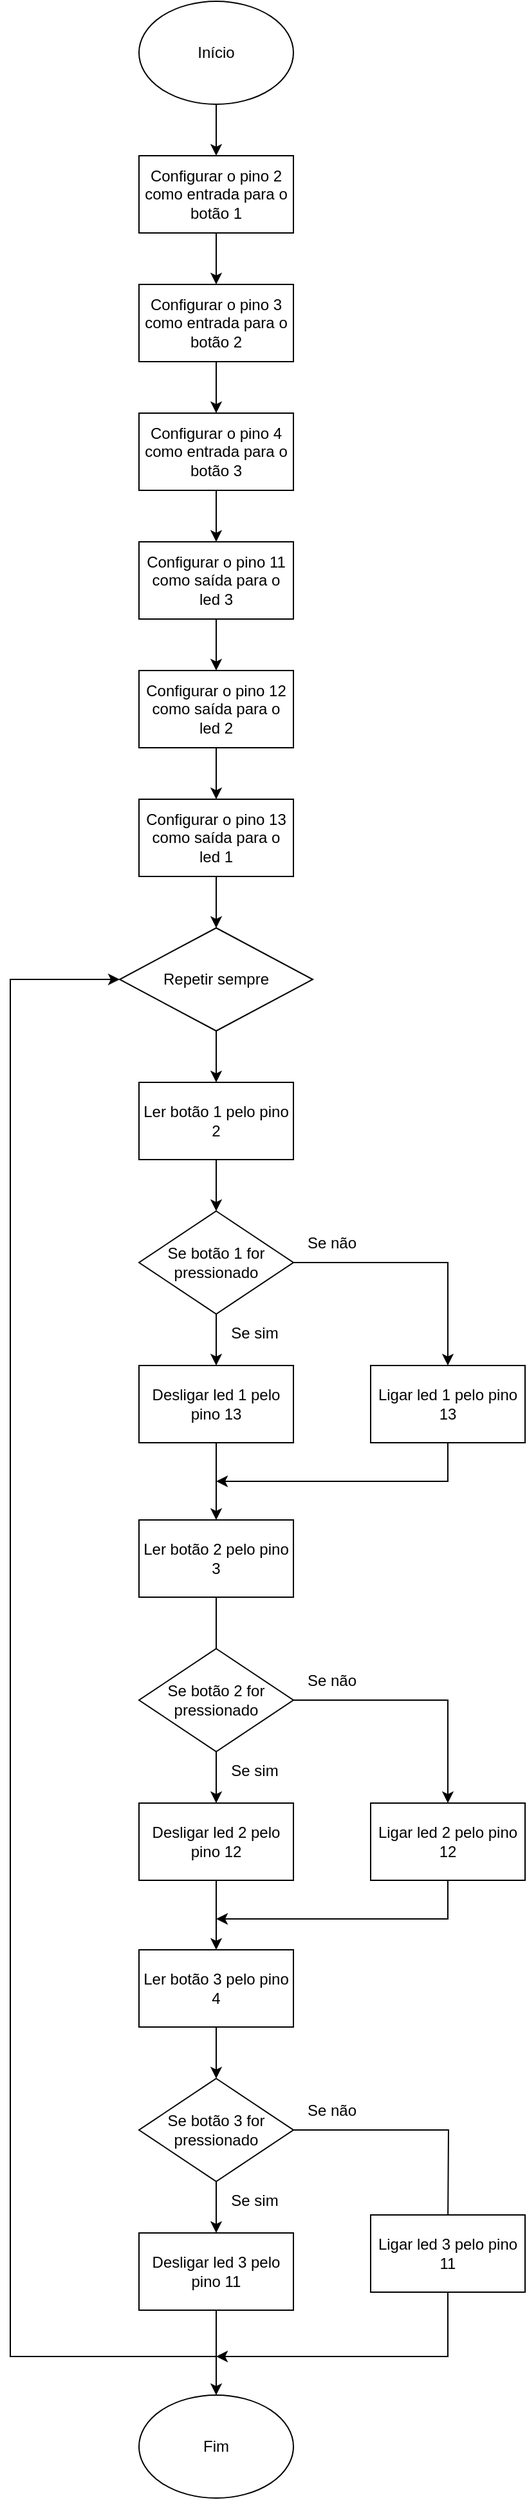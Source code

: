 <mxfile version="28.2.5">
  <diagram name="Página-1" id="cZDXr3bajGrflIqHMzH1">
    <mxGraphModel dx="995" dy="1367" grid="1" gridSize="10" guides="1" tooltips="1" connect="1" arrows="1" fold="1" page="1" pageScale="1" pageWidth="827" pageHeight="1169" math="0" shadow="0">
      <root>
        <mxCell id="0" />
        <mxCell id="1" parent="0" />
        <mxCell id="NUTZ7ALA5O81cGV3BF1x-3" style="edgeStyle=orthogonalEdgeStyle;rounded=0;orthogonalLoop=1;jettySize=auto;html=1;entryX=0.5;entryY=0;entryDx=0;entryDy=0;" parent="1" source="NUTZ7ALA5O81cGV3BF1x-1" target="NUTZ7ALA5O81cGV3BF1x-2" edge="1">
          <mxGeometry relative="1" as="geometry" />
        </mxCell>
        <mxCell id="NUTZ7ALA5O81cGV3BF1x-1" value="Início" style="ellipse;whiteSpace=wrap;html=1;" parent="1" vertex="1">
          <mxGeometry x="260" y="40" width="120" height="80" as="geometry" />
        </mxCell>
        <mxCell id="CyZNYPOrm-Hvp6EGQ7Z2-6" style="edgeStyle=orthogonalEdgeStyle;rounded=0;orthogonalLoop=1;jettySize=auto;html=1;entryX=0.5;entryY=0;entryDx=0;entryDy=0;" edge="1" parent="1" source="NUTZ7ALA5O81cGV3BF1x-2" target="CyZNYPOrm-Hvp6EGQ7Z2-1">
          <mxGeometry relative="1" as="geometry" />
        </mxCell>
        <mxCell id="NUTZ7ALA5O81cGV3BF1x-2" value="&lt;div&gt;Configurar o pino 2 como entrada para o botão 1&lt;/div&gt;" style="rounded=0;whiteSpace=wrap;html=1;" parent="1" vertex="1">
          <mxGeometry x="260" y="160" width="120" height="60" as="geometry" />
        </mxCell>
        <mxCell id="NUTZ7ALA5O81cGV3BF1x-10" style="edgeStyle=orthogonalEdgeStyle;rounded=0;orthogonalLoop=1;jettySize=auto;html=1;entryX=0.5;entryY=0;entryDx=0;entryDy=0;" parent="1" source="NUTZ7ALA5O81cGV3BF1x-4" target="NUTZ7ALA5O81cGV3BF1x-6" edge="1">
          <mxGeometry relative="1" as="geometry" />
        </mxCell>
        <mxCell id="NUTZ7ALA5O81cGV3BF1x-4" value="Repetir sempre" style="rhombus;whiteSpace=wrap;html=1;" parent="1" vertex="1">
          <mxGeometry x="245" y="760" width="150" height="80" as="geometry" />
        </mxCell>
        <mxCell id="NUTZ7ALA5O81cGV3BF1x-11" style="edgeStyle=orthogonalEdgeStyle;rounded=0;orthogonalLoop=1;jettySize=auto;html=1;entryX=0.5;entryY=0;entryDx=0;entryDy=0;" parent="1" source="NUTZ7ALA5O81cGV3BF1x-6" edge="1">
          <mxGeometry relative="1" as="geometry">
            <mxPoint x="320" y="980" as="targetPoint" />
          </mxGeometry>
        </mxCell>
        <mxCell id="NUTZ7ALA5O81cGV3BF1x-6" value="&lt;div&gt;Ler botão 1 pelo pino 2&lt;/div&gt;" style="rounded=0;whiteSpace=wrap;html=1;" parent="1" vertex="1">
          <mxGeometry x="260" y="880" width="120" height="60" as="geometry" />
        </mxCell>
        <mxCell id="NUTZ7ALA5O81cGV3BF1x-14" value="Fim" style="ellipse;whiteSpace=wrap;html=1;" parent="1" vertex="1">
          <mxGeometry x="260" y="1900" width="120" height="80" as="geometry" />
        </mxCell>
        <mxCell id="NUTZ7ALA5O81cGV3BF1x-16" value="" style="endArrow=classic;html=1;rounded=0;entryX=0;entryY=0.5;entryDx=0;entryDy=0;" parent="1" target="NUTZ7ALA5O81cGV3BF1x-4" edge="1">
          <mxGeometry width="50" height="50" relative="1" as="geometry">
            <mxPoint x="320" y="1870" as="sourcePoint" />
            <mxPoint x="240" y="800" as="targetPoint" />
            <Array as="points">
              <mxPoint x="160" y="1870" />
              <mxPoint x="160" y="1260" />
              <mxPoint x="160" y="800" />
            </Array>
          </mxGeometry>
        </mxCell>
        <mxCell id="CyZNYPOrm-Hvp6EGQ7Z2-7" style="edgeStyle=orthogonalEdgeStyle;rounded=0;orthogonalLoop=1;jettySize=auto;html=1;entryX=0.5;entryY=0;entryDx=0;entryDy=0;" edge="1" parent="1" source="CyZNYPOrm-Hvp6EGQ7Z2-1" target="CyZNYPOrm-Hvp6EGQ7Z2-2">
          <mxGeometry relative="1" as="geometry" />
        </mxCell>
        <mxCell id="CyZNYPOrm-Hvp6EGQ7Z2-1" value="&lt;div&gt;Configurar o pino 3 como entrada para o botão 2&lt;/div&gt;" style="rounded=0;whiteSpace=wrap;html=1;" vertex="1" parent="1">
          <mxGeometry x="260" y="260" width="120" height="60" as="geometry" />
        </mxCell>
        <mxCell id="CyZNYPOrm-Hvp6EGQ7Z2-8" style="edgeStyle=orthogonalEdgeStyle;rounded=0;orthogonalLoop=1;jettySize=auto;html=1;entryX=0.5;entryY=0;entryDx=0;entryDy=0;" edge="1" parent="1" source="CyZNYPOrm-Hvp6EGQ7Z2-2" target="CyZNYPOrm-Hvp6EGQ7Z2-3">
          <mxGeometry relative="1" as="geometry" />
        </mxCell>
        <mxCell id="CyZNYPOrm-Hvp6EGQ7Z2-2" value="&lt;div&gt;Configurar o pino 4 como entrada para o botão 3&lt;/div&gt;" style="rounded=0;whiteSpace=wrap;html=1;" vertex="1" parent="1">
          <mxGeometry x="260" y="360" width="120" height="60" as="geometry" />
        </mxCell>
        <mxCell id="CyZNYPOrm-Hvp6EGQ7Z2-9" style="edgeStyle=orthogonalEdgeStyle;rounded=0;orthogonalLoop=1;jettySize=auto;html=1;entryX=0.5;entryY=0;entryDx=0;entryDy=0;" edge="1" parent="1" source="CyZNYPOrm-Hvp6EGQ7Z2-3" target="CyZNYPOrm-Hvp6EGQ7Z2-4">
          <mxGeometry relative="1" as="geometry" />
        </mxCell>
        <mxCell id="CyZNYPOrm-Hvp6EGQ7Z2-3" value="&lt;div&gt;Configurar o pino 11 como saída para o led 3&lt;/div&gt;" style="rounded=0;whiteSpace=wrap;html=1;" vertex="1" parent="1">
          <mxGeometry x="260" y="460" width="120" height="60" as="geometry" />
        </mxCell>
        <mxCell id="CyZNYPOrm-Hvp6EGQ7Z2-11" style="edgeStyle=orthogonalEdgeStyle;rounded=0;orthogonalLoop=1;jettySize=auto;html=1;entryX=0.5;entryY=0;entryDx=0;entryDy=0;" edge="1" parent="1" source="CyZNYPOrm-Hvp6EGQ7Z2-4" target="CyZNYPOrm-Hvp6EGQ7Z2-5">
          <mxGeometry relative="1" as="geometry" />
        </mxCell>
        <mxCell id="CyZNYPOrm-Hvp6EGQ7Z2-4" value="&lt;div&gt;Configurar o pino 12 como saída para o led 2&lt;/div&gt;" style="rounded=0;whiteSpace=wrap;html=1;" vertex="1" parent="1">
          <mxGeometry x="260" y="560" width="120" height="60" as="geometry" />
        </mxCell>
        <mxCell id="CyZNYPOrm-Hvp6EGQ7Z2-12" style="edgeStyle=orthogonalEdgeStyle;rounded=0;orthogonalLoop=1;jettySize=auto;html=1;entryX=0.5;entryY=0;entryDx=0;entryDy=0;" edge="1" parent="1" source="CyZNYPOrm-Hvp6EGQ7Z2-5" target="NUTZ7ALA5O81cGV3BF1x-4">
          <mxGeometry relative="1" as="geometry" />
        </mxCell>
        <mxCell id="CyZNYPOrm-Hvp6EGQ7Z2-5" value="&lt;div&gt;Configurar o pino 13 como saída para o led 1&lt;/div&gt;" style="rounded=0;whiteSpace=wrap;html=1;" vertex="1" parent="1">
          <mxGeometry x="260" y="660" width="120" height="60" as="geometry" />
        </mxCell>
        <mxCell id="CyZNYPOrm-Hvp6EGQ7Z2-15" style="edgeStyle=orthogonalEdgeStyle;rounded=0;orthogonalLoop=1;jettySize=auto;html=1;entryX=0.5;entryY=0;entryDx=0;entryDy=0;" edge="1" parent="1" source="CyZNYPOrm-Hvp6EGQ7Z2-13" target="CyZNYPOrm-Hvp6EGQ7Z2-14">
          <mxGeometry relative="1" as="geometry" />
        </mxCell>
        <mxCell id="CyZNYPOrm-Hvp6EGQ7Z2-20" style="edgeStyle=orthogonalEdgeStyle;rounded=0;orthogonalLoop=1;jettySize=auto;html=1;entryX=0.5;entryY=0;entryDx=0;entryDy=0;" edge="1" parent="1" source="CyZNYPOrm-Hvp6EGQ7Z2-13" target="CyZNYPOrm-Hvp6EGQ7Z2-17">
          <mxGeometry relative="1" as="geometry" />
        </mxCell>
        <mxCell id="CyZNYPOrm-Hvp6EGQ7Z2-13" value="Se&amp;nbsp;&lt;span style=&quot;background-color: transparent; color: light-dark(rgb(0, 0, 0), rgb(255, 255, 255));&quot;&gt;botão 1 for pressionado&lt;/span&gt;" style="rhombus;whiteSpace=wrap;html=1;" vertex="1" parent="1">
          <mxGeometry x="260" y="980" width="120" height="80" as="geometry" />
        </mxCell>
        <mxCell id="CyZNYPOrm-Hvp6EGQ7Z2-30" style="edgeStyle=orthogonalEdgeStyle;rounded=0;orthogonalLoop=1;jettySize=auto;html=1;entryX=0.5;entryY=0;entryDx=0;entryDy=0;" edge="1" parent="1" source="CyZNYPOrm-Hvp6EGQ7Z2-14" target="CyZNYPOrm-Hvp6EGQ7Z2-22">
          <mxGeometry relative="1" as="geometry" />
        </mxCell>
        <mxCell id="CyZNYPOrm-Hvp6EGQ7Z2-14" value="&lt;div&gt;Desligar led 1 pelo pino 13&lt;/div&gt;" style="rounded=0;whiteSpace=wrap;html=1;" vertex="1" parent="1">
          <mxGeometry x="260" y="1100" width="120" height="60" as="geometry" />
        </mxCell>
        <mxCell id="CyZNYPOrm-Hvp6EGQ7Z2-16" value="Se sim" style="text;html=1;align=center;verticalAlign=middle;whiteSpace=wrap;rounded=0;" vertex="1" parent="1">
          <mxGeometry x="320" y="1060" width="60" height="30" as="geometry" />
        </mxCell>
        <mxCell id="CyZNYPOrm-Hvp6EGQ7Z2-31" style="edgeStyle=orthogonalEdgeStyle;rounded=0;orthogonalLoop=1;jettySize=auto;html=1;" edge="1" parent="1" source="CyZNYPOrm-Hvp6EGQ7Z2-17">
          <mxGeometry relative="1" as="geometry">
            <mxPoint x="320" y="1190" as="targetPoint" />
            <Array as="points">
              <mxPoint x="500" y="1190" />
            </Array>
          </mxGeometry>
        </mxCell>
        <mxCell id="CyZNYPOrm-Hvp6EGQ7Z2-17" value="Ligar led 1 pelo pino 13" style="rounded=0;whiteSpace=wrap;html=1;" vertex="1" parent="1">
          <mxGeometry x="440" y="1100" width="120" height="60" as="geometry" />
        </mxCell>
        <mxCell id="CyZNYPOrm-Hvp6EGQ7Z2-19" value="Se não" style="text;html=1;align=center;verticalAlign=middle;whiteSpace=wrap;rounded=0;" vertex="1" parent="1">
          <mxGeometry x="380" y="990" width="60" height="30" as="geometry" />
        </mxCell>
        <mxCell id="CyZNYPOrm-Hvp6EGQ7Z2-21" style="edgeStyle=orthogonalEdgeStyle;rounded=0;orthogonalLoop=1;jettySize=auto;html=1;entryX=0.5;entryY=0;entryDx=0;entryDy=0;" edge="1" parent="1" source="CyZNYPOrm-Hvp6EGQ7Z2-22">
          <mxGeometry relative="1" as="geometry">
            <mxPoint x="320" y="1338" as="targetPoint" />
          </mxGeometry>
        </mxCell>
        <mxCell id="CyZNYPOrm-Hvp6EGQ7Z2-22" value="&lt;div&gt;Ler botão 2 pelo pino 3&lt;/div&gt;" style="rounded=0;whiteSpace=wrap;html=1;" vertex="1" parent="1">
          <mxGeometry x="260" y="1220" width="120" height="60" as="geometry" />
        </mxCell>
        <mxCell id="CyZNYPOrm-Hvp6EGQ7Z2-23" style="edgeStyle=orthogonalEdgeStyle;rounded=0;orthogonalLoop=1;jettySize=auto;html=1;entryX=0.5;entryY=0;entryDx=0;entryDy=0;" edge="1" parent="1" source="CyZNYPOrm-Hvp6EGQ7Z2-25" target="CyZNYPOrm-Hvp6EGQ7Z2-26">
          <mxGeometry relative="1" as="geometry" />
        </mxCell>
        <mxCell id="CyZNYPOrm-Hvp6EGQ7Z2-24" style="edgeStyle=orthogonalEdgeStyle;rounded=0;orthogonalLoop=1;jettySize=auto;html=1;entryX=0.5;entryY=0;entryDx=0;entryDy=0;" edge="1" parent="1" source="CyZNYPOrm-Hvp6EGQ7Z2-25" target="CyZNYPOrm-Hvp6EGQ7Z2-28">
          <mxGeometry relative="1" as="geometry" />
        </mxCell>
        <mxCell id="CyZNYPOrm-Hvp6EGQ7Z2-25" value="Se&amp;nbsp;&lt;span style=&quot;background-color: transparent; color: light-dark(rgb(0, 0, 0), rgb(255, 255, 255));&quot;&gt;botão 2 for pressionado&lt;/span&gt;" style="rhombus;whiteSpace=wrap;html=1;" vertex="1" parent="1">
          <mxGeometry x="260" y="1320" width="120" height="80" as="geometry" />
        </mxCell>
        <mxCell id="CyZNYPOrm-Hvp6EGQ7Z2-41" style="edgeStyle=orthogonalEdgeStyle;rounded=0;orthogonalLoop=1;jettySize=auto;html=1;entryX=0.5;entryY=0;entryDx=0;entryDy=0;" edge="1" parent="1" source="CyZNYPOrm-Hvp6EGQ7Z2-26" target="CyZNYPOrm-Hvp6EGQ7Z2-33">
          <mxGeometry relative="1" as="geometry" />
        </mxCell>
        <mxCell id="CyZNYPOrm-Hvp6EGQ7Z2-26" value="&lt;div&gt;Desligar led 2 pelo pino 12&lt;/div&gt;" style="rounded=0;whiteSpace=wrap;html=1;" vertex="1" parent="1">
          <mxGeometry x="260" y="1440" width="120" height="60" as="geometry" />
        </mxCell>
        <mxCell id="CyZNYPOrm-Hvp6EGQ7Z2-27" value="Se sim" style="text;html=1;align=center;verticalAlign=middle;whiteSpace=wrap;rounded=0;" vertex="1" parent="1">
          <mxGeometry x="320" y="1400" width="60" height="30" as="geometry" />
        </mxCell>
        <mxCell id="CyZNYPOrm-Hvp6EGQ7Z2-43" style="edgeStyle=orthogonalEdgeStyle;rounded=0;orthogonalLoop=1;jettySize=auto;html=1;" edge="1" parent="1" source="CyZNYPOrm-Hvp6EGQ7Z2-28">
          <mxGeometry relative="1" as="geometry">
            <mxPoint x="320" y="1530" as="targetPoint" />
            <Array as="points">
              <mxPoint x="500" y="1530" />
            </Array>
          </mxGeometry>
        </mxCell>
        <mxCell id="CyZNYPOrm-Hvp6EGQ7Z2-28" value="Ligar led 2 pelo pino 12" style="rounded=0;whiteSpace=wrap;html=1;" vertex="1" parent="1">
          <mxGeometry x="440" y="1440" width="120" height="60" as="geometry" />
        </mxCell>
        <mxCell id="CyZNYPOrm-Hvp6EGQ7Z2-29" value="Se não" style="text;html=1;align=center;verticalAlign=middle;whiteSpace=wrap;rounded=0;" vertex="1" parent="1">
          <mxGeometry x="380" y="1330" width="60" height="30" as="geometry" />
        </mxCell>
        <mxCell id="CyZNYPOrm-Hvp6EGQ7Z2-32" style="edgeStyle=orthogonalEdgeStyle;rounded=0;orthogonalLoop=1;jettySize=auto;html=1;entryX=0.5;entryY=0;entryDx=0;entryDy=0;" edge="1" parent="1" source="CyZNYPOrm-Hvp6EGQ7Z2-33">
          <mxGeometry relative="1" as="geometry">
            <mxPoint x="320" y="1654" as="targetPoint" />
          </mxGeometry>
        </mxCell>
        <mxCell id="CyZNYPOrm-Hvp6EGQ7Z2-33" value="&lt;div&gt;Ler botão 3 pelo pino 4&lt;/div&gt;" style="rounded=0;whiteSpace=wrap;html=1;" vertex="1" parent="1">
          <mxGeometry x="260" y="1554" width="120" height="60" as="geometry" />
        </mxCell>
        <mxCell id="CyZNYPOrm-Hvp6EGQ7Z2-34" style="edgeStyle=orthogonalEdgeStyle;rounded=0;orthogonalLoop=1;jettySize=auto;html=1;entryX=0.5;entryY=0;entryDx=0;entryDy=0;" edge="1" parent="1" source="CyZNYPOrm-Hvp6EGQ7Z2-36" target="CyZNYPOrm-Hvp6EGQ7Z2-37">
          <mxGeometry relative="1" as="geometry" />
        </mxCell>
        <mxCell id="CyZNYPOrm-Hvp6EGQ7Z2-35" style="edgeStyle=orthogonalEdgeStyle;rounded=0;orthogonalLoop=1;jettySize=auto;html=1;entryX=0.5;entryY=0;entryDx=0;entryDy=0;" edge="1" parent="1" source="CyZNYPOrm-Hvp6EGQ7Z2-36">
          <mxGeometry relative="1" as="geometry">
            <mxPoint x="500" y="1774" as="targetPoint" />
          </mxGeometry>
        </mxCell>
        <mxCell id="CyZNYPOrm-Hvp6EGQ7Z2-36" value="Se&amp;nbsp;&lt;span style=&quot;background-color: transparent; color: light-dark(rgb(0, 0, 0), rgb(255, 255, 255));&quot;&gt;botão 3 for pressionado&lt;/span&gt;" style="rhombus;whiteSpace=wrap;html=1;" vertex="1" parent="1">
          <mxGeometry x="260" y="1654" width="120" height="80" as="geometry" />
        </mxCell>
        <mxCell id="CyZNYPOrm-Hvp6EGQ7Z2-42" style="edgeStyle=orthogonalEdgeStyle;rounded=0;orthogonalLoop=1;jettySize=auto;html=1;entryX=0.5;entryY=0;entryDx=0;entryDy=0;" edge="1" parent="1" source="CyZNYPOrm-Hvp6EGQ7Z2-37" target="NUTZ7ALA5O81cGV3BF1x-14">
          <mxGeometry relative="1" as="geometry" />
        </mxCell>
        <mxCell id="CyZNYPOrm-Hvp6EGQ7Z2-37" value="&lt;div&gt;Desligar led 3 pelo pino 11&lt;/div&gt;" style="rounded=0;whiteSpace=wrap;html=1;" vertex="1" parent="1">
          <mxGeometry x="260" y="1774" width="120" height="60" as="geometry" />
        </mxCell>
        <mxCell id="CyZNYPOrm-Hvp6EGQ7Z2-38" value="Se sim" style="text;html=1;align=center;verticalAlign=middle;whiteSpace=wrap;rounded=0;" vertex="1" parent="1">
          <mxGeometry x="320" y="1734" width="60" height="30" as="geometry" />
        </mxCell>
        <mxCell id="CyZNYPOrm-Hvp6EGQ7Z2-44" style="edgeStyle=orthogonalEdgeStyle;rounded=0;orthogonalLoop=1;jettySize=auto;html=1;exitX=0.5;exitY=1;exitDx=0;exitDy=0;" edge="1" parent="1" source="CyZNYPOrm-Hvp6EGQ7Z2-39">
          <mxGeometry relative="1" as="geometry">
            <mxPoint x="320" y="1870" as="targetPoint" />
            <mxPoint x="500" y="1834" as="sourcePoint" />
            <Array as="points">
              <mxPoint x="500" y="1870" />
            </Array>
          </mxGeometry>
        </mxCell>
        <mxCell id="CyZNYPOrm-Hvp6EGQ7Z2-39" value="Ligar led 3 pelo pino 11" style="rounded=0;whiteSpace=wrap;html=1;" vertex="1" parent="1">
          <mxGeometry x="440" y="1760" width="120" height="60" as="geometry" />
        </mxCell>
        <mxCell id="CyZNYPOrm-Hvp6EGQ7Z2-40" value="Se não" style="text;html=1;align=center;verticalAlign=middle;whiteSpace=wrap;rounded=0;" vertex="1" parent="1">
          <mxGeometry x="380" y="1664" width="60" height="30" as="geometry" />
        </mxCell>
      </root>
    </mxGraphModel>
  </diagram>
</mxfile>
